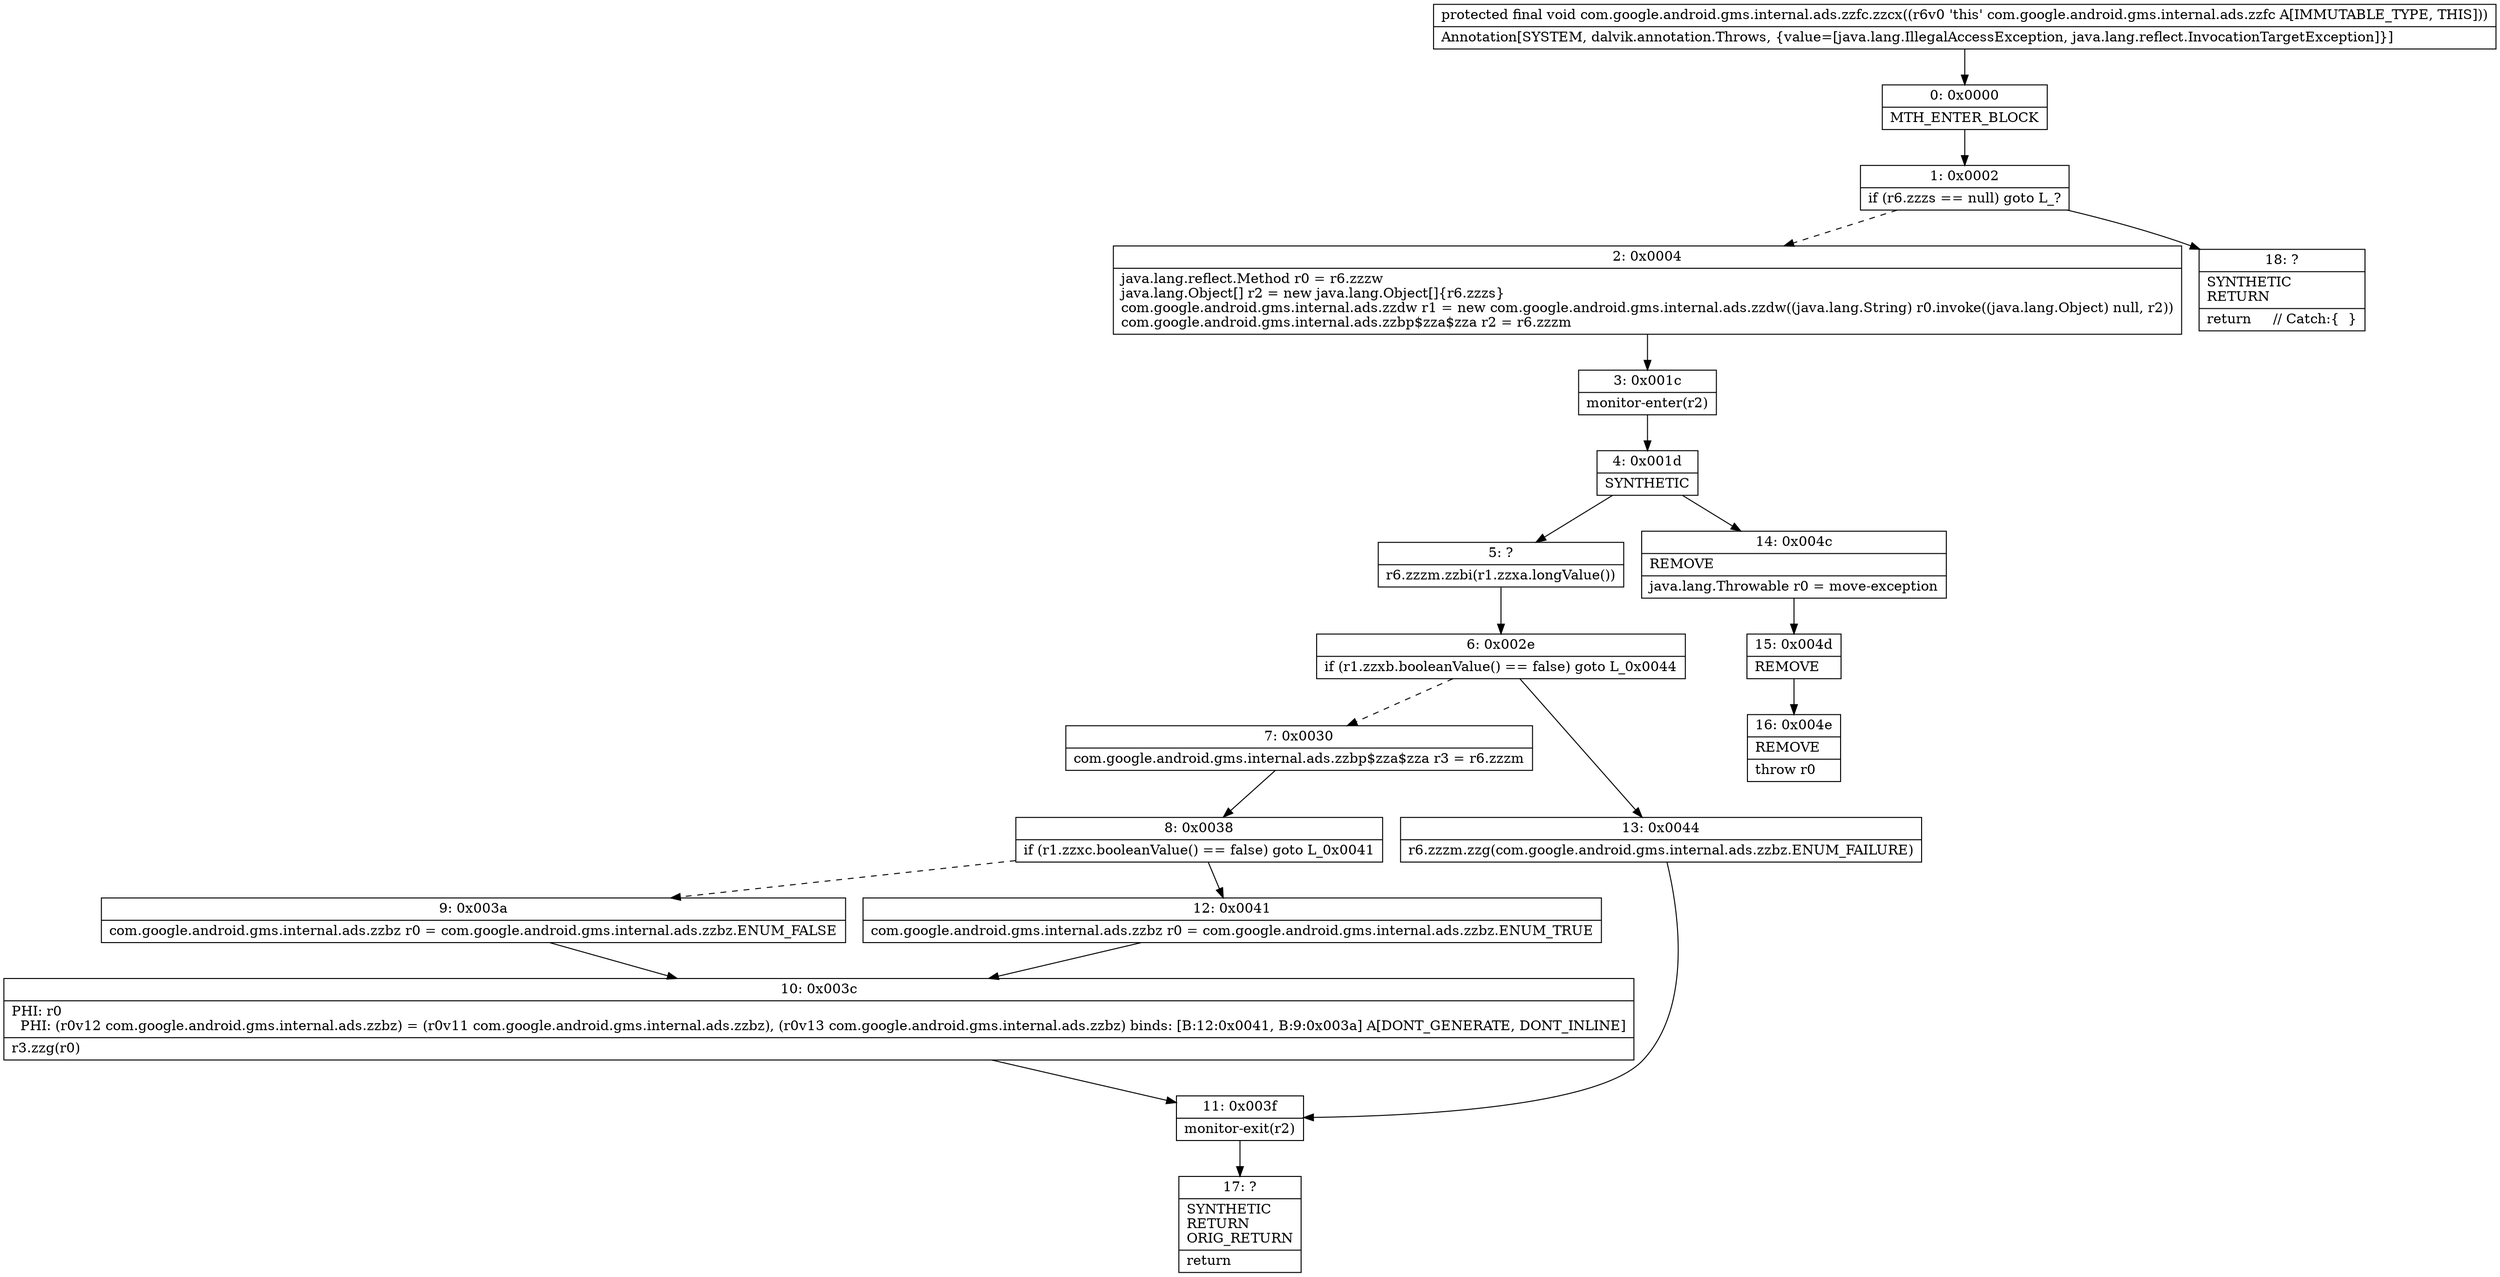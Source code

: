 digraph "CFG forcom.google.android.gms.internal.ads.zzfc.zzcx()V" {
Node_0 [shape=record,label="{0\:\ 0x0000|MTH_ENTER_BLOCK\l}"];
Node_1 [shape=record,label="{1\:\ 0x0002|if (r6.zzzs == null) goto L_?\l}"];
Node_2 [shape=record,label="{2\:\ 0x0004|java.lang.reflect.Method r0 = r6.zzzw\ljava.lang.Object[] r2 = new java.lang.Object[]\{r6.zzzs\}\lcom.google.android.gms.internal.ads.zzdw r1 = new com.google.android.gms.internal.ads.zzdw((java.lang.String) r0.invoke((java.lang.Object) null, r2))\lcom.google.android.gms.internal.ads.zzbp$zza$zza r2 = r6.zzzm\l}"];
Node_3 [shape=record,label="{3\:\ 0x001c|monitor\-enter(r2)\l}"];
Node_4 [shape=record,label="{4\:\ 0x001d|SYNTHETIC\l}"];
Node_5 [shape=record,label="{5\:\ ?|r6.zzzm.zzbi(r1.zzxa.longValue())\l}"];
Node_6 [shape=record,label="{6\:\ 0x002e|if (r1.zzxb.booleanValue() == false) goto L_0x0044\l}"];
Node_7 [shape=record,label="{7\:\ 0x0030|com.google.android.gms.internal.ads.zzbp$zza$zza r3 = r6.zzzm\l}"];
Node_8 [shape=record,label="{8\:\ 0x0038|if (r1.zzxc.booleanValue() == false) goto L_0x0041\l}"];
Node_9 [shape=record,label="{9\:\ 0x003a|com.google.android.gms.internal.ads.zzbz r0 = com.google.android.gms.internal.ads.zzbz.ENUM_FALSE\l}"];
Node_10 [shape=record,label="{10\:\ 0x003c|PHI: r0 \l  PHI: (r0v12 com.google.android.gms.internal.ads.zzbz) = (r0v11 com.google.android.gms.internal.ads.zzbz), (r0v13 com.google.android.gms.internal.ads.zzbz) binds: [B:12:0x0041, B:9:0x003a] A[DONT_GENERATE, DONT_INLINE]\l|r3.zzg(r0)\l}"];
Node_11 [shape=record,label="{11\:\ 0x003f|monitor\-exit(r2)\l}"];
Node_12 [shape=record,label="{12\:\ 0x0041|com.google.android.gms.internal.ads.zzbz r0 = com.google.android.gms.internal.ads.zzbz.ENUM_TRUE\l}"];
Node_13 [shape=record,label="{13\:\ 0x0044|r6.zzzm.zzg(com.google.android.gms.internal.ads.zzbz.ENUM_FAILURE)\l}"];
Node_14 [shape=record,label="{14\:\ 0x004c|REMOVE\l|java.lang.Throwable r0 = move\-exception\l}"];
Node_15 [shape=record,label="{15\:\ 0x004d|REMOVE\l}"];
Node_16 [shape=record,label="{16\:\ 0x004e|REMOVE\l|throw r0\l}"];
Node_17 [shape=record,label="{17\:\ ?|SYNTHETIC\lRETURN\lORIG_RETURN\l|return\l}"];
Node_18 [shape=record,label="{18\:\ ?|SYNTHETIC\lRETURN\l|return     \/\/ Catch:\{  \}\l}"];
MethodNode[shape=record,label="{protected final void com.google.android.gms.internal.ads.zzfc.zzcx((r6v0 'this' com.google.android.gms.internal.ads.zzfc A[IMMUTABLE_TYPE, THIS]))  | Annotation[SYSTEM, dalvik.annotation.Throws, \{value=[java.lang.IllegalAccessException, java.lang.reflect.InvocationTargetException]\}]\l}"];
MethodNode -> Node_0;
Node_0 -> Node_1;
Node_1 -> Node_2[style=dashed];
Node_1 -> Node_18;
Node_2 -> Node_3;
Node_3 -> Node_4;
Node_4 -> Node_5;
Node_4 -> Node_14;
Node_5 -> Node_6;
Node_6 -> Node_7[style=dashed];
Node_6 -> Node_13;
Node_7 -> Node_8;
Node_8 -> Node_9[style=dashed];
Node_8 -> Node_12;
Node_9 -> Node_10;
Node_10 -> Node_11;
Node_11 -> Node_17;
Node_12 -> Node_10;
Node_13 -> Node_11;
Node_14 -> Node_15;
Node_15 -> Node_16;
}

